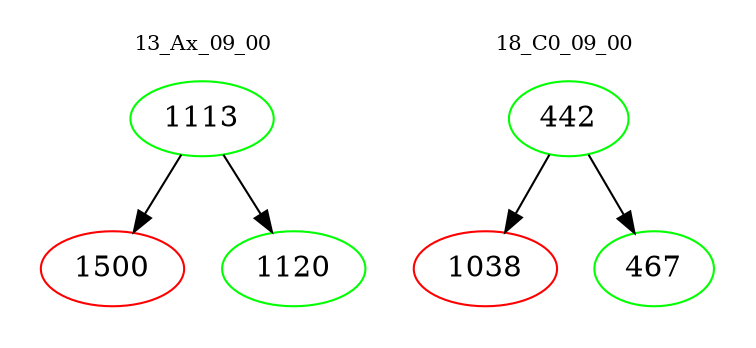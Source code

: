 digraph{
subgraph cluster_0 {
color = white
label = "13_Ax_09_00";
fontsize=10;
T0_1113 [label="1113", color="green"]
T0_1113 -> T0_1500 [color="black"]
T0_1500 [label="1500", color="red"]
T0_1113 -> T0_1120 [color="black"]
T0_1120 [label="1120", color="green"]
}
subgraph cluster_1 {
color = white
label = "18_C0_09_00";
fontsize=10;
T1_442 [label="442", color="green"]
T1_442 -> T1_1038 [color="black"]
T1_1038 [label="1038", color="red"]
T1_442 -> T1_467 [color="black"]
T1_467 [label="467", color="green"]
}
}
